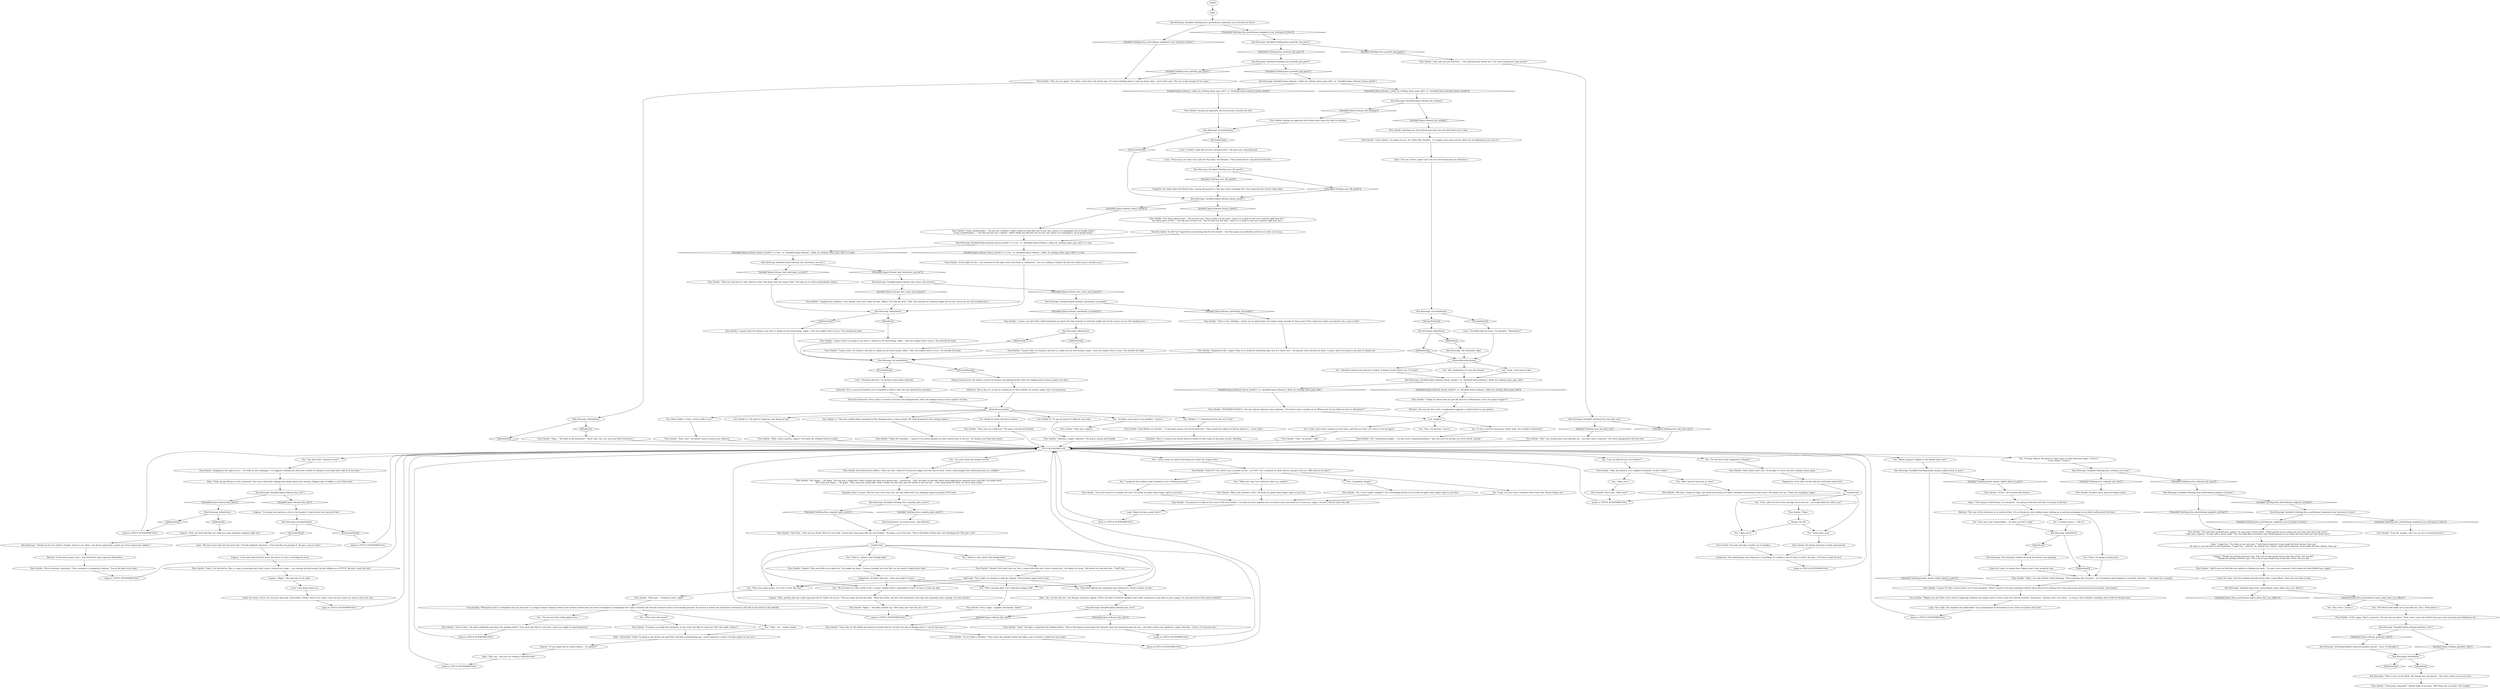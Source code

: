 # WHIRLING F1 / TITUS ALAIN AND EUGENE
# Dialogue with Hardie and the surviving boys
# ==================================================
digraph G {
	  0 [label="START"];
	  1 [label="input"];
	  2 [label="Eugene: \"Cunn and what-the-fuck now?\" He stares at Cuno, scratching his head."];
	  3 [label="Eugene: \"Right.\" The man sips on his milk."];
	  4 [label="You: (Shake it.) \"No need to thank me, just doing my job.\""];
	  5 [label="You: (Shake it.) \"I superstarred the shit out of that.\""];
	  6 [label="Titus Hardie: \"Judging by the sight of you...\" He looks at your bandages. \"I'd suggest crawling into bed with a bottle of whiskey in one hand and a big tit in the other.\""];
	  7 [label="You: \"This is getting dark. Let's talk about happy stuff.\""];
	  8 [label="Alain: \"Hey, hey... fuck you for ruining a beautiful idea!\""];
	  9 [label="You: \"Same here, man.\""];
	  10 [label="Kim Kitsuragi: IsKimHere()"];
	  11 [label="IsKimHere()", shape=diamond];
	  12 [label="!(IsKimHere())", shape=diamond];
	  13 [label="Titus Hardie: Spotting you, the bruised man spits into the little bowl next to him."];
	  14 [label="Empathy: He really hates the Hardie boys. Laying off speed for a few days hasn't changed that. Titus ignoring him doesn't help either."];
	  15 [label="Jump to: [TITUS AFTERTRIBUNAL]"];
	  16 [label="You: (Shake it.) \"It was an honour to fight by your side.\""];
	  17 [label="You: (Don't shake.) \"Look, I need to talk to you.\""];
	  18 [label="You: \"Can you help me get into harbour?\""];
	  19 [label="Eugene: \"Man, getting shot has really squeezed all the *funk* out of you.\" The guy looks up from his table. \"Mark my words, one day we'll look back to this day and remember their courage, not their deaths.\""];
	  20 [label="Titus Hardie: \"Right...\" He takes another sip. \"But today ain't that day yet, is it?\""];
	  21 [label="Titus Hardie: \"Yeah.\" He takes a swig from the whiskey bottle. \"Had to tell Angus's mum about the *honour* that was bestowed upon his son... she didn't share your optimism, copper. But fine... Fuck it. To each his own.\""];
	  22 [label="Jump to: [TITUS AFTERTRIBUNAL]"];
	  23 [label="Titus Hardie: \"'Kind of'?! You tried to pin a murder on me... on *US*!\" For a moment he looks like he's going to hit you. \"Why did you do that?!\""];
	  24 [label="Jump to: [TITUS AFTERTRIBUNAL]"];
	  25 [label="Kim Kitsuragi: IsKimHere()"];
	  26 [label="IsKimHere()", shape=diamond];
	  27 [label="!(IsKimHere())", shape=diamond];
	  28 [label="Empathy: There's a lump in his throat when he thinks of Glen, lying on the plaza mosaic, bleeding."];
	  29 [label="Cuno: Cuno keeps silent too."];
	  30 [label="Titus Hardie: \"Good point, binoclard.\" Hardie looks at his beer. \"We'll keep the vol under 12% tonight.\""];
	  31 [label="Jump to: [TITUS AFTERTRIBUNAL]"];
	  32 [label="Titus Hardie: \"There I was, thinking -- where are we gonna find a tin opener large enough for those cans? Then coppo loco shows up and just sets a man on fire.\""];
	  33 [label="You: \"It was a tactical manoeuvre. Police work. You wouldn't understand.\""];
	  34 [label="Eugene: \"Hell, you both look like you could use some feminine company right now.\""];
	  35 [label="Titus Hardie: \"And Glen... Glen was my friend. Best I've ever had. I loved that crazy homo like my own brother.\" He takes a sip of his beer. \"We're all fucked without him, but whaddaya do? This job is shit.\""];
	  36 [label="You: \"We are born in to this world to die, it seems. Maybe there's redemption in that? At least it ends one day.\""];
	  37 [label="Titus Hardie: \"Don't know, don't care. I'll be glad if I never see that fucking woman again.\""];
	  38 [label="Cuno: \"Those guys are what Cuno calls the f*g army,\" he whispers. \"They think they're a big deal around here.\""];
	  39 [label="Suggestion: He didn't like him -- that only makes it worse."];
	  40 [label="Kim Kitsuragi: \"Thank you for your advice, Eugene. And you too, Alain. I do always appreciate a good use of the expression 'milkers'.\""];
	  41 [label="Jump to: [TITUS AFTERTRIBUNAL]"];
	  43 [label="Titus Hardie: \"Nah, the harbour is in complete lockdown. Evrart's orders.\""];
	  44 [label="Titus Hardie: \"But Angus...\" He gulps. \"He was just a stupid kid. Didn't realize the mess he'd gotten into... trusted me... Still, the balls on that kid! Went down fighting for someone else's shit like a fat angry bear.\"\n\"But Lizzy and Angus...\" He gulps. \"They were just stupid kids. Didn't realize the shit they got into before it was too late... I feel responsible for both. For all of them really.\""];
	  45 [label="You: \"Frontier justice -- I like it!\""];
	  46 [label="You: \"What can I say, I'm a wildcard, that's my method.\""];
	  47 [label="Titus Hardie: \"I guess what I'm trying to say here is, thank you for intervening, fellas -- that was mighty brave of you.\" He extends his hand."];
	  48 [label="Titus Hardie: Seeing you approach, the bruised man clenches his fists."];
	  49 [label="Kim Kitsuragi: Variable[\"whirling.titus_tribunal_exit_seen\"]"];
	  50 [label="Variable[\"whirling.titus_tribunal_exit_seen\"]", shape=diamond];
	  51 [label="!(Variable[\"whirling.titus_tribunal_exit_seen\"])", shape=diamond];
	  52 [label="Logic: Maybe he has a point there?"];
	  53 [label="Kim Kitsuragi: Variable[\"whirling.titus_empathy_glen_worst\"]"];
	  54 [label="Variable[\"whirling.titus_empathy_glen_worst\"]", shape=diamond];
	  55 [label="!(Variable[\"whirling.titus_empathy_glen_worst\"])", shape=diamond];
	  56 [label="Rhetoric: It sincerely amuses him -- how hard these guys typecast themselves."];
	  57 [label="Cuno: \"We don't have time for that grief shit,\" the kid suddenly interjects. \"Cunn and Pig are gunning it. We got a case to solve.\""];
	  58 [label="Esprit de Corps: Fuck it, let 'em have their day, Cuno thinks. Doesn't have to be a joke. Cuno was just sayin' we need to solve this shit..."];
	  59 [label="Kim Kitsuragi: \"Take it easy on the drink. The danger has not passed -- this town needs you on your feet.\""];
	  60 [label="Titus Hardie: \"I will, coppo. That's a promise.\" He puts his can down. \"Now scoot, 'cause the Hardie boys got some mourning and drinking to do.\""];
	  61 [label="Titus Hardie: \"You slimy piece of shit...\" He surveys you. \"You're lucky you got shot, 'cause I've a mind to tear you to pieces right now, but...\"\n\"You slimy piece of shit...\" The big man surveys you. \"You're lucky you got shot, 'cause I've a mind to tear you to pieces right now, but...\""];
	  62 [label="Kim Kitsuragi: Variable[\"plaza.tribunal_kim_shot\"]"];
	  63 [label="Variable[\"plaza.tribunal_kim_shot\"]", shape=diamond];
	  64 [label="!(Variable[\"plaza.tribunal_kim_shot\"])", shape=diamond];
	  65 [label="Alain: \"Absolutely! Today I'm going to get drunk, eat good food, and bed a good-looking gal, 'cause tomorrow a motor carriage might run me over...\""];
	  66 [label="Titus Hardie: \"Fuck off, asshole, can't you see we're mourning here?!\""];
	  67 [label="Titus Hardie: \"Dennis? That poor little rat is dead too.\" He shakes his head. \"I always thought he'd run. But, no, he stayed. Stupid brave fella.\""];
	  68 [label="Titus Hardie: \"I'm gonna let it slide on the count of all of us stickin' it to these tea pots together, but you need to get your head out of your ass, copper. Or you'll *never* solve this shit.\""];
	  69 [label="Kim Kitsuragi: IsCunoInParty()"];
	  70 [label="IsCunoInParty()", shape=diamond];
	  71 [label="!(IsCunoInParty())", shape=diamond];
	  72 [label="Kim Kitsuragi: IsCunoInParty()"];
	  73 [label="IsCunoInParty()", shape=diamond];
	  74 [label="!(IsCunoInParty())", shape=diamond];
	  75 [label="You: \"Bye, Titus.\" [Leave.]"];
	  76 [label="You: \"Look, I just want to talk...\""];
	  77 [label="Titus Hardie: \"Sure, sure.\" He doesn't seem to mind your rudeness."];
	  78 [label="Alain: \"Yeah, go pay Monica a visit in Jamrock. She's got a knack for making men forget about their worries. Biggest pair of milkers in all of Revachol.\""];
	  79 [label="Titus Hardie: \"Sure, coppo -- puppies and daisies. Shoot!\""];
	  80 [label="Cuno: \"Careful. Looks like we got a situation here.\" He gives you a knowing nod."];
	  81 [label="Electrochemistry: An honest tactic. And effective."];
	  82 [label="Kim Kitsuragi: Variable[\"plaza.tribunal_theory_hardie\"]  or  Variable[\"plaza.tribunal_i_didnt_do_nothing_those_guys_did\"]"];
	  83 [label="Variable[\"plaza.tribunal_theory_hardie\"]  or  Variable[\"plaza.tribunal_i_didnt_do_nothing_those_guys_did\"]", shape=diamond];
	  84 [label="!(Variable[\"plaza.tribunal_theory_hardie\"]  or  Variable[\"plaza.tribunal_i_didnt_do_nothing_those_guys_did\"])", shape=diamond];
	  85 [label="You: \"Look, I just need a moment of your time, and then you don't ever have to see me again.\""];
	  86 [label="Jump to: [TITUS AFTERTRIBUNAL]"];
	  87 [label="Titus Hardie: \"*First*, we're gonna find Dennis...\""];
	  88 [label="Kim Kitsuragi: The lieutenant shakes his head but doesn't say anything."];
	  89 [label="Titus Hardie: \"Nope.\""];
	  90 [label="Titus Hardie: \"You aren't much of a thinker, are you?\" He sticks his giant index finger right in your face."];
	  91 [label="Titus Hardie: \"Well, your method is shit!\" He sticks his giant index finger right in your face."];
	  92 [label="Jump to: [TITUS AFTERTRIBUNAL]"];
	  93 [label="Kim Kitsuragi: Variable[\"whirling.cuno_off_speed\"]"];
	  94 [label="Variable[\"whirling.cuno_off_speed\"]", shape=diamond];
	  95 [label="!(Variable[\"whirling.cuno_off_speed\"])", shape=diamond];
	  96 [label="Titus Hardie: \"That was one hell of a shot. Hell of a shot! The fucks *did not* expect that.\" He looks at you with unmistakable respect."];
	  97 [label="Rhetoric: The way the last word is emphasized suggests a veiled threat to your person."];
	  98 [label="You: (Shake it.) \"This was a pillow fight compared to The Gloaming that is soon at hand. We shall all perish in the coming cleanse.\""];
	  99 [label="very_negative"];
	  100 [label="Titus Hardie: \"We don't. Gonna sit tight, get drunk and mourn our fallen comrades till bossman sends word.\" He shakes his can. \"Times are changing, coppo.\""];
	  101 [label="Titus Hardie: \"To our fallen comrades!\" Titus raises his whiskey bottle and takes a sip so manly it makes his eyes water."];
	  102 [label="Titus Hardie: \"I guess I'll take a closer look at our Union members. There's bound to be some ambitious fellows there who'd love nothing more than advancing social democracy by bustin' some heads.\""];
	  103 [label="You: \"Hold on, where's that Shanky-fella?\""];
	  104 [label="Titus Hardie: \"Dennis? You *saw* him run. He's a mean little shit and I never trusted him.\" He shakes his head. \"He better run real fast now -- *real* fast.\""];
	  105 [label="Untitled hub"];
	  106 [label="Esprit de Corps: And Titus Hardie himself would make a good officer. That man was born to lead."];
	  107 [label="Kim Kitsuragi: Variable[\"plaza.tribunal_gardener_shot\"]"];
	  108 [label="Variable[\"plaza.tribunal_gardener_shot\"]", shape=diamond];
	  109 [label="!(Variable[\"plaza.tribunal_gardener_shot\"])", shape=diamond];
	  110 [label="You: \"Shouldn't drown your sorrows in bottle. It doesn't work, believe me, I've tried.\""];
	  111 [label="Titus Hardie: \"Impressive shit, copper. None of us would be breathing right now if it wasn't for...\" He pauses, then extends his hand. \"I guess what I'm trying to say here is, thank you.\""];
	  112 [label="Titus Hardie: \"Well, cheers anyway, copper!\" He raises his whiskey bottle in salute."];
	  113 [label="Titus Hardie: \"You look after yourself now, copper,\" he says with a warm smile. \"Death passed on you today, but men don't get that lucky twice.\"\n\"Take care, coppers,\" he says with a warm smile. \"You two look after yourselves now. Death passed on you today, but men don't get that lucky twice.\""];
	  114 [label="Titus Hardie: \"And if you ever feel like the uniform is holding you back... I've got a few vacancies. You'd make one hard Hardie boy, copper.\""];
	  115 [label="You: \"I'm sorry about the people you lost.\""];
	  116 [label="Kim Kitsuragi: Variable[\"whirling.hardie_dennis_talked_about_in_post\"]"];
	  117 [label="Variable[\"whirling.hardie_dennis_talked_about_in_post\"]", shape=diamond];
	  118 [label="!(Variable[\"whirling.hardie_dennis_talked_about_in_post\"])", shape=diamond];
	  119 [label="Alain: \"*I'm* going to find Dennis,\" he interjects. \"I'm going to find him and then I'm going to kill him.\""];
	  120 [label="Titus Hardie: \"Mhm,\" he nods without really listening. \"We're hunting that rat down -- let it be known what happens to cowards. And then...\" He thinks for a moment."];
	  121 [label="Esprit de Corps: Go ahead then. Maybe they'll only break his legs."];
	  122 [label="Kim Kitsuragi: Variable[\"plaza.tribunal_did_nothing\"]"];
	  123 [label="Variable[\"plaza.tribunal_did_nothing\"]", shape=diamond];
	  124 [label="!(Variable[\"plaza.tribunal_did_nothing\"])", shape=diamond];
	  125 [label="Kim Kitsuragi: IsKimHere()"];
	  126 [label="IsKimHere()", shape=diamond];
	  127 [label="!(IsKimHere())", shape=diamond];
	  128 [label="Physical Instrument: His hand is covered in bruises and half-plastered. Still, this hulking lump of man is glad to be alive."];
	  129 [label="Titus Hardie: \"Dick Mullen on steroids...\" A sad smile passes over his bruised face. \"Glen would have liked you had he gotten to... never mind.\""];
	  130 [label="Eugene: \"Or go pay your partner a visit in the hospital. I hear he got shot up pretty bad.\""];
	  131 [label="You: \"They were good people. I'm sorry it went like that.\""];
	  132 [label="Titus Hardie: \"Easy now, Al. His buddy got busted up pretty bad too. If that's his way of dealing with it, I say let him have it.\""];
	  133 [label="Eugene: \"Or you might die of a heart failure... Or syphilis?\""];
	  134 [label="Kim Kitsuragi: Variable[\"whirling.titus_aftertribunal_negative_attitude\"]"];
	  135 [label="Variable[\"whirling.titus_aftertribunal_negative_attitude\"]", shape=diamond];
	  136 [label="!(Variable[\"whirling.titus_aftertribunal_negative_attitude\"])", shape=diamond];
	  137 [label="You: \"I panicked, alright?\""];
	  138 [label="Drama: He did."];
	  139 [label="Composure: His clenched jaw says otherwise. If anything, it's another score for him to settle. One day -- it'll have to wait for now."];
	  140 [label="Titus Hardie: \"Might even ask Tibbs if he's tired of replacing windows and maybe wants to have some fun with his brother.\" He pauses. \"Anyway, don't you worry -- as long as Titus Hardie's standing, there *will* be Hardie boys.\""];
	  141 [label="You: \"Titus, after all we've been through, level with me... you really liked her, didn't you?\""];
	  142 [label="Titus Hardie: \"No, it isn't fuckin' *alright*!\" He is breathing heavily as he sticks his giant index finger right in your face."];
	  143 [label="Kim Kitsuragi: IsCunoInParty()"];
	  144 [label="IsCunoInParty()", shape=diamond];
	  145 [label="!(IsCunoInParty())", shape=diamond];
	  146 [label="thisiswhatyouhavetosay"];
	  147 [label="You: \"The RCM could really use a man like you, Titus. Think about it.\""];
	  148 [label="Titus Hardie: \"Crazy motherfucker...\" He lets out a whistle. \"Didn't think you had that fury in you, but I guess I've misjudged a lot of people lately...\"\n\"Crazy motherfuckers...\" The big man lets out a whistle. \"Didn't think you had that fury in you, but I guess I've misjudged a lot of people lately...\""];
	  149 [label="Alain: \"Get out of here, punk! Can't you see we're honouring our dead here.\""];
	  150 [label="Kim Kitsuragi: Variable[\"plaza.tribunal_spiritbomb_succeeded\"]"];
	  151 [label="Variable[\"plaza.tribunal_spiritbomb_succeeded\"]", shape=diamond];
	  152 [label="!(Variable[\"plaza.tribunal_spiritbomb_succeeded\"])", shape=diamond];
	  153 [label="You: Shake his hand and nod in silence."];
	  154 [label="You: \"Do you know what happened to Klaasje?\""];
	  155 [label="You: \"Wait, how do *you* get in, then?\""];
	  156 [label="Titus Hardie: \"Hey, it's you again!\" He smiles, more than a bit drunk now. \"I've been thinking about it and you know what... we're both cops. This city is big enough for two cops.\""];
	  157 [label="Cuno: \"You killed half the town,\" he whispers. \"Remember?\""];
	  158 [label="Kim Kitsuragi: IsKimHere()"];
	  159 [label="IsKimHere()", shape=diamond];
	  160 [label="!(IsKimHere())", shape=diamond];
	  161 [label="Jump to: [TITUS AFTERTRIBUNAL]"];
	  162 [label="Kim Kitsuragi: Variable[\"whirling.titus_posttribunal_explained_your_betrayal_of_titus\"]"];
	  163 [label="Variable[\"whirling.titus_posttribunal_explained_your_betrayal_of_titus\"]", shape=diamond];
	  164 [label="!(Variable[\"whirling.titus_posttribunal_explained_your_betrayal_of_titus\"])", shape=diamond];
	  165 [label="Kim Kitsuragi: SetVariableValue(\"character.hardies_heroes\", true) --[[ Variable[ ]]"];
	  166 [label="aftertribunal prehub"];
	  167 [label="Titus Hardie: \"Take care, copper!\""];
	  168 [label="Titus Hardie: \"Okay, Mr. Sunshine... I guess I'd be pretty gloomy too had I gotten shot in the ass.\" He shakes your hand and smiles."];
	  169 [label="You: \"Listen, about me kind of throwing you under the wagon there...\""];
	  170 [label="Jump to: [TITUS AFTERTRIBUNAL]"];
	  171 [label="You: \"I'm not sure that really applies here...\""];
	  172 [label="Titus Hardie: \"I guess what I'm trying to say here is, thank you for intervening, coppo -- that was mighty brave of you.\" He extends his hand."];
	  173 [label="Titus Hardie: \"God, why are you still here...\" He's getting quite drunk now. \"I'm sick of seeing you cops around.\""];
	  174 [label="Titus Hardie: \"Okay...\" He looks at the lieutenant. \"Three cops. Me, you, and your little friend here.\""];
	  175 [label="Titus Hardie: Seeing you approach the bruised man raises his beer in welcome."];
	  176 [label="Titus Hardie: \"You're welcome, binoclard,\" Titus' response is completely unironic. \"You're all right in my book.\""];
	  177 [label="Titus Hardie: \"Look, fellows,\" he points at you. \"It's Little Miss Pacifist... It's mighty easy when you let others do the fighting for you, isn't it?\""];
	  178 [label="Titus Hardie: \"Now, how can I help you?\" His grip is strong and friendly."];
	  179 [label="Jump to: [TITUS AFTERTRIBUNAL]"];
	  180 [label="You: \"They died fighting for something they believed in. There's honour in that.\""];
	  181 [label="You: \"That's not going to bring back...\""];
	  182 [label="Encyclopedia: *Memento mori* or 'remember that you must die' is a slogan various religious orders have thrown around since the dawn of mankind, to emphasize the vanity of earthly life and the transient nature of all earthly pursuits. In essence it means one should live virtuously in this life to live better in the afterlife."];
	  183 [label="Authority: He's so proud of himself, you're tempted to believe that *he* just defused the situation."];
	  184 [label="Suggestion: Even after all that hell he's still bitter about her?"];
	  185 [label="You: \"What's going to happen to the Hardie boys now?\""];
	  186 [label="You: \"Any idea what I should do now?\""];
	  187 [label="You: \"So long, fellows. Be good so I don't have to come back here again.\" [Leave.]\n\"Later, fellas!\" [Leave.]"];
	  188 [label="Titus Hardie: \"Sure it does.\" He nods confidently and raises his whiskey bottle. \"Live every day like it's your last, 'cause you might be dead tomorrow.\""];
	  189 [label="Cuno: \"Situation defused,\" he declares with undue authority."];
	  190 [label="Kim Kitsuragi: IsCunoInParty()"];
	  191 [label="IsCunoInParty()", shape=diamond];
	  192 [label="!(IsCunoInParty())", shape=diamond];
	  193 [label="Authority: This is big. It's as big of a thank-you as Titus Hardie can muster under *any* circumstances."];
	  194 [label="You: \"Hold on, what about that Shanky-fella?\""];
	  195 [label="Untitled hub"];
	  196 [label="Kim Kitsuragi: Variable[\"plaza.tribunal_theory_hardie\"] == true   or  Variable[\"plaza.tribunal_i_didnt_do_nothing_those_guys_did\"] == true"];
	  197 [label="Variable[\"plaza.tribunal_theory_hardie\"] == true   or  Variable[\"plaza.tribunal_i_didnt_do_nothing_those_guys_did\"] == true", shape=diamond];
	  198 [label="!(Variable[\"plaza.tribunal_theory_hardie\"] == true   or  Variable[\"plaza.tribunal_i_didnt_do_nothing_those_guys_did\"] == true)", shape=diamond];
	  199 [label="You: \"My condolences for your lost friends.\""];
	  200 [label="Titus Hardie: \"I applaud the initiative, even though *you* can't shoot for shit, officer.\" He rubs his neck. \"Still, that moment of confusion might just be the reason we are still standing here...\""];
	  201 [label="Titus Hardie: \"I think it's about time you get the fuck out of Martinaise, don't you agree *copper*?\""];
	  202 [label="You: \"Fine, I'm leaving.\" [Leave.]"];
	  203 [label="Kim Kitsuragi: Variable[\"plaza.tribunal_kim_shot\"]"];
	  204 [label="Variable[\"plaza.tribunal_kim_shot\"]", shape=diamond];
	  205 [label="!(Variable[\"plaza.tribunal_kim_shot\"])", shape=diamond];
	  206 [label="Jump to: [TITUS AFTERTRIBUNAL]"];
	  207 [label="Titus Hardie: He shrugs and tries to look uninterested."];
	  208 [label="Titus Hardie: He nods and takes another sip of whiskey."];
	  209 [label="Titus Hardie: \"And I was wrong about your big dick too... you don't have a big dick.\" He stares disappointed into his beer."];
	  210 [label="Titus Hardie: He gives you a quick two-finger salute."];
	  211 [label="Kim Kitsuragi: Variable[\"plaza.tribunal_theory_hardie\"]"];
	  212 [label="Variable[\"plaza.tribunal_theory_hardie\"]", shape=diamond];
	  213 [label="!(Variable[\"plaza.tribunal_theory_hardie\"])", shape=diamond];
	  214 [label="Titus Hardie: \"In the light of your...\" he searches for the right word, then finds it, \"badassery... I'm even willing to forgive the fact you tried to pin a murder on us.\""];
	  215 [label="Titus Hardie: \"Oh, I understand alright...\" he says with a disgusted grimace. \"Just say your bit and get out of our booth, asshole.\""];
	  216 [label="TITUS AFTERTRIBUNAL"];
	  217 [label="Alain: \"Coppo loco.\" He looks at you and nods. \"Good luck in Jamrock. Scars make the best tattoos, they say.\"\nHe nods to you and then to the lieutenant. \"Coppo loco... and the, uh, normal cop, I guess. Good luck in Jamrock. Scars make the best tattoos, they say.\""];
	  218 [label="Eugene: \"Thanks for getting involved, man. Not a lot of cops would step in that line of fire, but you did.\"\n\"Thanks for getting involved, guys. Not a lot of cops would step in that line of fire, but you did.\""];
	  219 [label="Rhetoric: The tone of the statement is so matter-of-fact, it's as though he were talking about picking up a morning newspaper on his daily walk around the block."];
	  220 [label="You: \"What does that mean?\""];
	  221 [label="Titus Hardie: \"It means you might die tomorrow, so live every day like it's your last. Ain't that right, fellows?\""];
	  222 [label="You: \"I analysed the evidence and it pointed to you. Nothing personal.\""];
	  223 [label="Kim Kitsuragi: IsKimHere()"];
	  224 [label="IsKimHere()", shape=diamond];
	  225 [label="!(IsKimHere())", shape=diamond];
	  226 [label="Titus Hardie: \"I guess what I'm trying to say here is, thank you for intervening, coppo -- that was mighty brave of you.\" He extends his hand."];
	  227 [label="Kim Kitsuragi: Variable[\"whirling.titus_posttrib_gud_greet\"]"];
	  228 [label="Variable[\"whirling.titus_posttrib_gud_greet\"]", shape=diamond];
	  229 [label="!(Variable[\"whirling.titus_posttrib_gud_greet\"])", shape=diamond];
	  230 [label="Empathy: Here it comes. The last one is the worst one. He only deals with it by drinking copious amounts of 8% beer."];
	  231 [label="Kim Kitsuragi: Variable[\"plaza.titus_posttribunal_esprit_damn_fine_rcm_officer\"]"];
	  232 [label="Variable[\"plaza.titus_posttribunal_esprit_damn_fine_rcm_officer\"]", shape=diamond];
	  233 [label="!(Variable[\"plaza.titus_posttribunal_esprit_damn_fine_rcm_officer\"])", shape=diamond];
	  234 [label="Kim Kitsuragi: Variable[\"plaza.tribunal_shot_twice_and_missed\"]"];
	  235 [label="Variable[\"plaza.tribunal_shot_twice_and_missed\"]", shape=diamond];
	  236 [label="!(Variable[\"plaza.tribunal_shot_twice_and_missed\"])", shape=diamond];
	  237 [label="Titus Hardie: \"MOTHERFUCKER!!!\" His roar almost ruptures your eardrums. \"You tried to pin a murder on us! What more do you think we have to talk about?!\""];
	  238 [label="Titus Hardie: \"Fine,\" he grunts. \"Talk.\""];
	  239 [label="Titus Hardie: \"Likewise, copper. Likewise.\" His grip is strong and friendly."];
	  240 [label="Kim Kitsuragi: IsKimHere()"];
	  241 [label="IsKimHere()", shape=diamond];
	  242 [label="!(IsKimHere())", shape=diamond];
	  243 [label="Jump to: [TITUS AFTERTRIBUNAL]"];
	  244 [label="Alain: \"Ah, cut that shit out,\" the Mesque interjects angrily. \"That's the kind of rhetoric bangers tell to kids in Jamrock to get them to join a gang. I'm sick and tired of this honour bullshit!\""];
	  245 [label="You: \"Your guy, your responsibility -- do what you feel is right.\""];
	  246 [label="You: \"Yeah... uh... totally, totally.\""];
	  247 [label="You: \"Look, I'm very sorry. I shouldn't have done that. Please forgive me.\""];
	  248 [label="Physical Instrument: Titus' hand is covered in bruises and half-plastered. Still, this hulking lump of man is glad to be alive."];
	  249 [label="Half Light: Titus makes no attempt to hide his disgust. Grief-stricken anger boils in him."];
	  250 [label="Reaction Speed: He did *not* appreciate you blaming him for the murder -- but then again you probably saved his ass later, so he says..."];
	  251 [label="You: \"Actually, I just came to say goodbye.\" [Leave.]"];
	  252 [label="You: \"Okay, got it.\""];
	  253 [label="Titus Hardie: Titus nods. \"What else?\""];
	  254 [label="Kim Kitsuragi: Variable[\"whirling.titus_posttribunal_explained_your_betrayal_of_titus\"]"];
	  255 [label="Variable[\"whirling.titus_posttribunal_explained_your_betrayal_of_titus\"]", shape=diamond];
	  256 [label="!(Variable[\"whirling.titus_posttribunal_explained_your_betrayal_of_titus\"])", shape=diamond];
	  257 [label="You: \"Okay, got it.\""];
	  258 [label="Titus Hardie: \"I guess what I'm trying to say here is, thank you for intervening, fellas -- that was mighty brave of you.\" He extends his hand."];
	  259 [label="Kim Kitsuragi: Variable[\"whirling.titus_posttrib_bad_greet\"]"];
	  260 [label="Variable[\"whirling.titus_posttrib_bad_greet\"]", shape=diamond];
	  261 [label="!(Variable[\"whirling.titus_posttrib_bad_greet\"])", shape=diamond];
	  262 [label="Logic: He's right. The numbers are replaceable. In an organization of thousands of men, there are plenty who'd join."];
	  263 [label="Titus Hardie: \"Easy E, let the kid be. This is a day of mourning and I don't want it turned into a joke... you chasing the kid around, the kid calling you a f******t. We don't need that shit.\""];
	  264 [label="Jump to: [TITUS AFTERTRIBUNAL]"];
	  265 [label="Kim Kitsuragi: Variable[\"plaza.tribunal_shot_kortenaer_success\"]"];
	  266 [label="Variable[\"plaza.tribunal_shot_kortenaer_success\"]", shape=diamond];
	  267 [label="!(Variable[\"plaza.tribunal_shot_kortenaer_success\"])", shape=diamond];
	  268 [label="Titus Hardie: \"I mean, you pitch like a blind harlequin on speed, but that moment of confusion might just be the reason we are still standing here...\""];
	  269 [label="Titus Hardie: His bruised face stiffens. \"Theo was old. I think he'd be pretty happy with the way he went. Never could imagine him withering away on a sickbed.\""];
	  270 [label="Kim Kitsuragi: IsKimHere()"];
	  271 [label="IsKimHere()", shape=diamond];
	  272 [label="!(IsKimHere())", shape=diamond];
	  273 [label="Titus Hardie: \"Well yeah... *memento mori*, right?\""];
	  274 [label="Kim Kitsuragi: Variable[\"plaza.tribunal_i_didnt_do_nothing_those_guys_did\"]  or  Variable[\"plaza.tribunal_theory_hardie\"]"];
	  275 [label="Variable[\"plaza.tribunal_i_didnt_do_nothing_those_guys_did\"]  or  Variable[\"plaza.tribunal_theory_hardie\"]", shape=diamond];
	  276 [label="!(Variable[\"plaza.tribunal_i_didnt_do_nothing_those_guys_did\"]  or  Variable[\"plaza.tribunal_theory_hardie\"])", shape=diamond];
	  277 [label="Kim Kitsuragi: Variable[\"whirling.titus_big_dick_cop\"]"];
	  278 [label="Variable[\"whirling.titus_big_dick_cop\"]", shape=diamond];
	  279 [label="!(Variable[\"whirling.titus_big_dick_cop\"])", shape=diamond];
	  280 [label="Kim Kitsuragi: The lieutenant sighs."];
	  0 -> 1
	  1 -> 162
	  2 -> 263
	  3 -> 29
	  4 -> 112
	  5 -> 129
	  6 -> 78
	  7 -> 79
	  8 -> 22
	  9 -> 207
	  10 -> 11
	  10 -> 12
	  11 -> 174
	  12 -> 216
	  13 -> 177
	  14 -> 211
	  15 -> 216
	  16 -> 239
	  17 -> 77
	  18 -> 43
	  19 -> 20
	  20 -> 243
	  21 -> 206
	  22 -> 216
	  23 -> 46
	  23 -> 137
	  23 -> 222
	  23 -> 247
	  24 -> 216
	  25 -> 26
	  25 -> 27
	  26 -> 258
	  27 -> 172
	  28 -> 216
	  29 -> 58
	  31 -> 216
	  32 -> 111
	  33 -> 215
	  34 -> 40
	  35 -> 195
	  36 -> 19
	  37 -> 184
	  38 -> 93
	  39 -> 131
	  39 -> 180
	  39 -> 36
	  39 -> 7
	  40 -> 56
	  41 -> 216
	  43 -> 155
	  43 -> 252
	  44 -> 230
	  45 -> 270
	  46 -> 91
	  47 -> 190
	  48 -> 143
	  49 -> 50
	  49 -> 51
	  50 -> 210
	  51 -> 134
	  52 -> 24
	  53 -> 54
	  53 -> 55
	  54 -> 81
	  55 -> 35
	  56 -> 176
	  57 -> 2
	  58 -> 31
	  59 -> 30
	  60 -> 107
	  61 -> 250
	  62 -> 64
	  62 -> 63
	  63 -> 132
	  64 -> 21
	  65 -> 133
	  67 -> 39
	  68 -> 52
	  69 -> 70
	  69 -> 71
	  70 -> 157
	  71 -> 125
	  72 -> 73
	  72 -> 74
	  73 -> 57
	  74 -> 161
	  76 -> 82
	  77 -> 216
	  78 -> 203
	  79 -> 243
	  80 -> 38
	  81 -> 35
	  82 -> 83
	  82 -> 84
	  83 -> 237
	  84 -> 201
	  85 -> 238
	  86 -> 216
	  87 -> 119
	  88 -> 121
	  89 -> 138
	  90 -> 68
	  91 -> 68
	  92 -> 216
	  93 -> 94
	  93 -> 95
	  94 -> 14
	  95 -> 211
	  96 -> 25
	  97 -> 99
	  98 -> 168
	  99 -> 33
	  99 -> 202
	  99 -> 85
	  100 -> 86
	  101 -> 264
	  102 -> 140
	  103 -> 67
	  104 -> 249
	  105 -> 9
	  105 -> 141
	  105 -> 257
	  106 -> 231
	  107 -> 108
	  107 -> 109
	  108 -> 158
	  109 -> 165
	  110 -> 82
	  111 -> 190
	  112 -> 216
	  113 -> 217
	  114 -> 106
	  115 -> 269
	  116 -> 117
	  116 -> 118
	  117 -> 87
	  118 -> 102
	  119 -> 219
	  120 -> 102
	  121 -> 120
	  122 -> 123
	  122 -> 124
	  123 -> 13
	  124 -> 175
	  125 -> 126
	  125 -> 127
	  126 -> 280
	  127 -> 146
	  128 -> 193
	  129 -> 28
	  130 -> 72
	  131 -> 273
	  132 -> 101
	  133 -> 8
	  134 -> 136
	  134 -> 135
	  135 -> 254
	  136 -> 113
	  137 -> 142
	  138 -> 9
	  138 -> 257
	  139 -> 92
	  140 -> 262
	  141 -> 89
	  142 -> 68
	  143 -> 144
	  143 -> 145
	  144 -> 80
	  145 -> 211
	  146 -> 76
	  146 -> 110
	  146 -> 199
	  147 -> 60
	  148 -> 196
	  149 -> 69
	  150 -> 152
	  150 -> 151
	  151 -> 32
	  152 -> 268
	  153 -> 178
	  154 -> 37
	  155 -> 100
	  156 -> 10
	  157 -> 146
	  158 -> 160
	  158 -> 159
	  159 -> 59
	  161 -> 216
	  162 -> 163
	  162 -> 164
	  163 -> 156
	  164 -> 259
	  165 -> 158
	  166 -> 98
	  166 -> 4
	  166 -> 5
	  166 -> 16
	  166 -> 17
	  166 -> 153
	  166 -> 251
	  168 -> 216
	  169 -> 23
	  170 -> 216
	  171 -> 188
	  172 -> 190
	  173 -> 277
	  174 -> 216
	  175 -> 143
	  176 -> 15
	  177 -> 149
	  178 -> 216
	  179 -> 216
	  180 -> 244
	  181 -> 120
	  182 -> 171
	  182 -> 220
	  182 -> 246
	  183 -> 248
	  184 -> 105
	  185 -> 116
	  186 -> 6
	  187 -> 49
	  188 -> 41
	  189 -> 183
	  190 -> 192
	  190 -> 191
	  191 -> 189
	  192 -> 128
	  193 -> 166
	  194 -> 104
	  195 -> 194
	  195 -> 131
	  195 -> 36
	  195 -> 103
	  195 -> 7
	  195 -> 180
	  196 -> 197
	  196 -> 198
	  197 -> 214
	  198 -> 265
	  199 -> 82
	  200 -> 25
	  201 -> 97
	  203 -> 204
	  203 -> 205
	  204 -> 130
	  205 -> 240
	  206 -> 216
	  207 -> 139
	  208 -> 139
	  209 -> 216
	  211 -> 212
	  211 -> 213
	  212 -> 61
	  213 -> 148
	  214 -> 25
	  215 -> 216
	  216 -> 186
	  216 -> 169
	  216 -> 18
	  216 -> 115
	  216 -> 185
	  216 -> 154
	  216 -> 187
	  217 -> 218
	  218 -> 114
	  219 -> 245
	  219 -> 45
	  219 -> 181
	  220 -> 221
	  221 -> 65
	  222 -> 90
	  223 -> 224
	  223 -> 225
	  224 -> 47
	  225 -> 226
	  226 -> 190
	  227 -> 228
	  227 -> 229
	  228 -> 156
	  229 -> 274
	  230 -> 53
	  231 -> 232
	  231 -> 233
	  232 -> 75
	  232 -> 147
	  234 -> 235
	  234 -> 236
	  235 -> 200
	  236 -> 150
	  237 -> 99
	  238 -> 216
	  239 -> 216
	  240 -> 241
	  240 -> 242
	  241 -> 34
	  242 -> 179
	  243 -> 216
	  244 -> 62
	  245 -> 270
	  246 -> 65
	  247 -> 68
	  248 -> 166
	  249 -> 131
	  249 -> 180
	  249 -> 36
	  249 -> 7
	  250 -> 196
	  251 -> 167
	  252 -> 253
	  253 -> 86
	  254 -> 256
	  254 -> 255
	  255 -> 113
	  256 -> 66
	  257 -> 208
	  258 -> 190
	  259 -> 260
	  259 -> 261
	  260 -> 173
	  261 -> 227
	  262 -> 170
	  263 -> 3
	  264 -> 216
	  265 -> 266
	  265 -> 267
	  266 -> 96
	  267 -> 234
	  268 -> 223
	  269 -> 44
	  270 -> 272
	  270 -> 271
	  271 -> 88
	  272 -> 120
	  273 -> 182
	  274 -> 275
	  274 -> 276
	  275 -> 48
	  276 -> 122
	  277 -> 278
	  277 -> 279
	  278 -> 209
	  279 -> 216
	  280 -> 146
}

